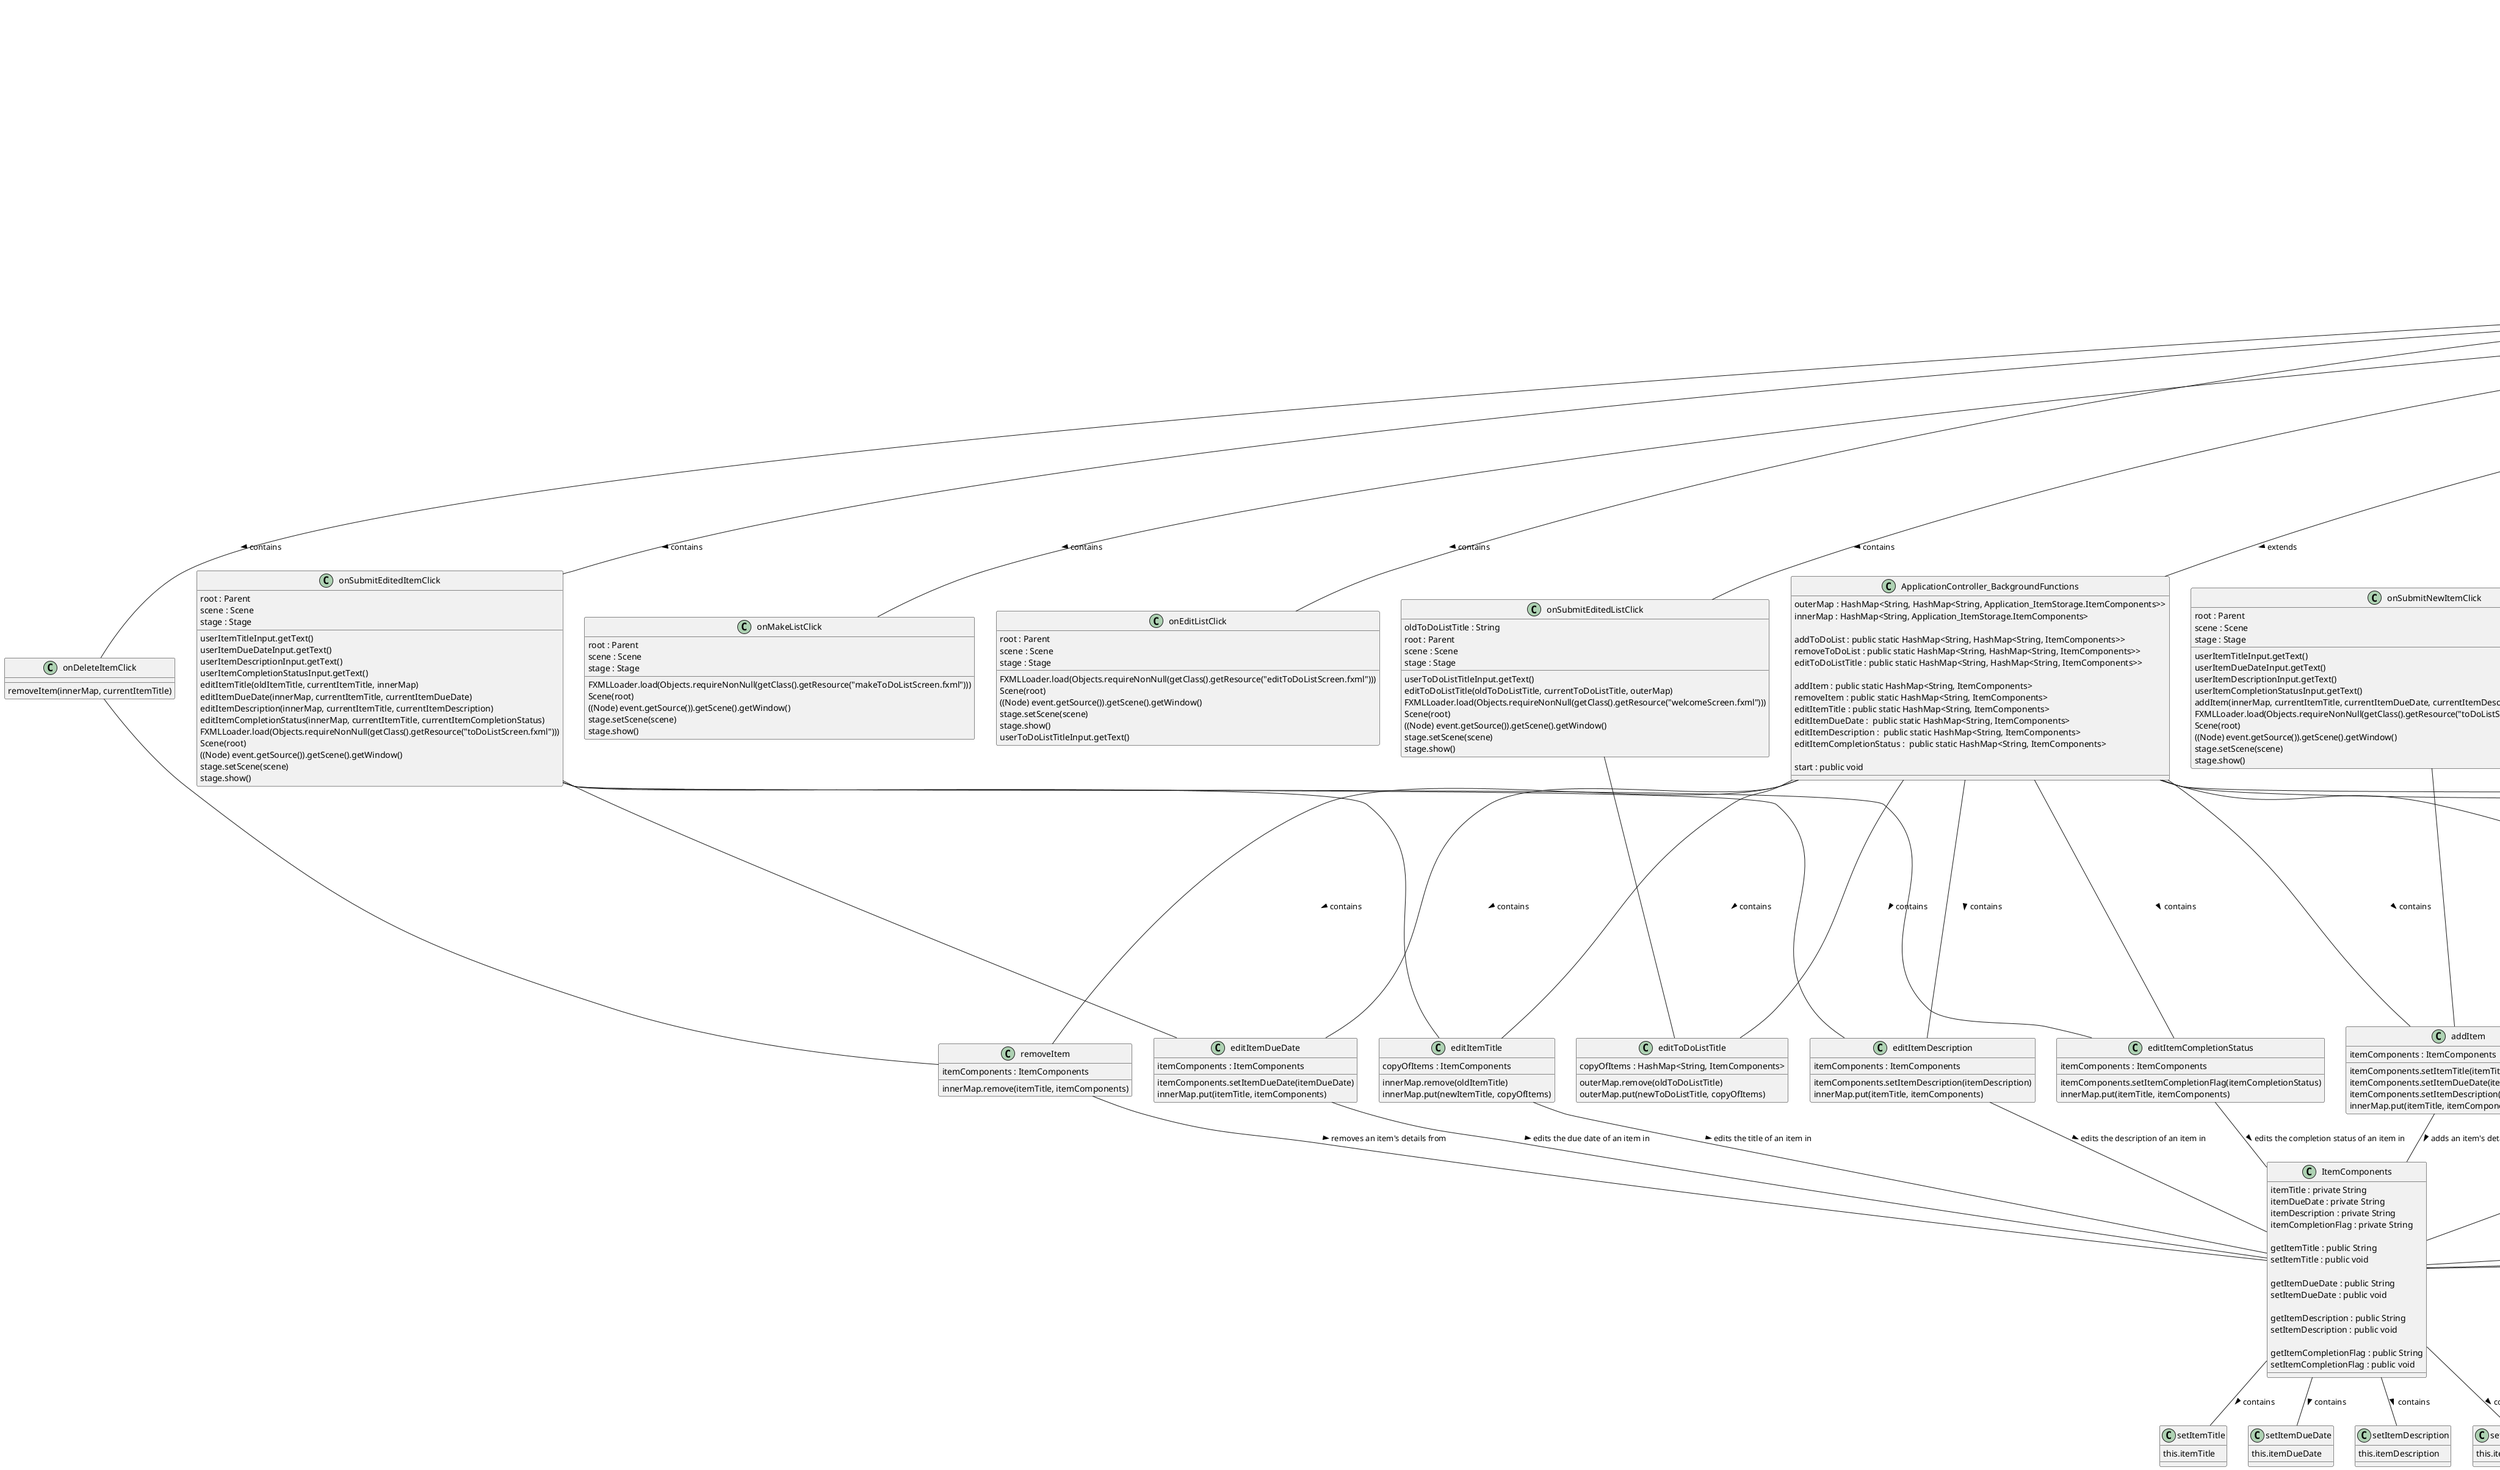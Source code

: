 @startuml
'https://plantuml.com/class-diagram'

class Application {
    main : public static void
    start : public void
}

class main {
    launch()
}

class start {
    root : Parent
    FXMLLoader.load(Objects.requireNonNull(getClass().getResource("welcomeScreen.fxml")))
    scene : Scene
    Scene(root)
    stage.setScene(scene)
    stage.setTitle("To-Do App")
    stage.show()
}

class Application_ItemStorage {
    ItemComponents : public static class
}

class ItemComponents {
    itemTitle : private String
    itemDueDate : private String
    itemDescription : private String
    itemCompletionFlag : private String

    getItemTitle : public String
    setItemTitle : public void

    getItemDueDate : public String
    setItemDueDate : public void

    getItemDescription : public String
    setItemDescription : public void

    getItemCompletionFlag : public String
    setItemCompletionFlag : public void
}

class setItemTitle {
    this.itemTitle
}

class setItemDueDate {
    this.itemDueDate
}

class setItemDescription {
    this.itemDescription
}

class setItemCompletionFlag {
    this.itemCompletionFlag
}

class ApplicationController_BackgroundFunctions {
    outerMap : HashMap<String, HashMap<String, Application_ItemStorage.ItemComponents>>
    innerMap : HashMap<String, Application_ItemStorage.ItemComponents>

    addToDoList : public static HashMap<String, HashMap<String, ItemComponents>>
    removeToDoList : public static HashMap<String, HashMap<String, ItemComponents>>
    editToDoListTitle : public static HashMap<String, HashMap<String, ItemComponents>>

    addItem : public static HashMap<String, ItemComponents>
    removeItem : public static HashMap<String, ItemComponents>
    editItemTitle : public static HashMap<String, ItemComponents>
    editItemDueDate :  public static HashMap<String, ItemComponents>
    editItemDescription :  public static HashMap<String, ItemComponents>
    editItemCompletionStatus :  public static HashMap<String, ItemComponents>

    start : public void
}

class addToDoList {
    outerMap.put(toDoListTitle, innerMap)
}

class removeToDoList {
    outerMap.remove(toDoListTitle, innerMap)
}

class editToDoListTitle {
    copyOfItems : HashMap<String, ItemComponents>
    outerMap.remove(oldToDoListTitle)
    outerMap.put(newToDoListTitle, copyOfItems)
}

class addItem {
    itemComponents : ItemComponents
    itemComponents.setItemTitle(itemTitle)
    itemComponents.setItemDueDate(itemDueDate)
    itemComponents.setItemDescription(itemDescription)
    innerMap.put(itemTitle, itemComponents)
}

class removeItem {
    itemComponents : ItemComponents
    innerMap.remove(itemTitle, itemComponents)
}

class editItemTitle {
    copyOfItems : ItemComponents
    innerMap.remove(oldItemTitle)
    innerMap.put(newItemTitle, copyOfItems)
}

class editItemDueDate {
    itemComponents : ItemComponents
    itemComponents.setItemDueDate(itemDueDate)
    innerMap.put(itemTitle, itemComponents)
}

class editItemDescription {
    itemComponents : ItemComponents
    itemComponents.setItemDescription(itemDescription)
    innerMap.put(itemTitle, itemComponents)
}

class editItemCompletionStatus {
    itemComponents : ItemComponents
    itemComponents.setItemCompletionFlag(itemCompletionStatus)
    innerMap.put(itemTitle, itemComponents)
}

class ApplicationController_UserInteractionFunctions {
    currentLists : private BorderPane
    currentItemsOfList : private BorderPane
    currentComponentsOfItem : private BorderPane

    userToDoListTitleInput : private TextField
    userItemTitleInput : private TextField
    userItemDueDateInput : private TextField
    userItemDescriptionInput : private TextField
    userItemCompletionStatusInput : private TextField

    currentToDoListTitle : String
    currentItemDescription : String
    currentItemDueDate : String
    currentItemCompletionStatus : String

    onMakeListClick : protected void
    onEditListClick : protected void
    onSubmitNewListClick : protected void
    onSubmitEditedListClick : protected void
    onDeleteListClick : protected void

    onMakeItemClick : protected void
    onEditItemClick : protected void
    onSubmitNewItemClick : protected void
    onSubmitEditedItemClick : protected void
    onDeleteItemClick : protected void

    externalListsFileCreated : boolean

    onSaveListsClick : protected void
    onLoadListsClick : protected void

    onBackToHomeClick : protected void
    onBackToListClick : protected void
    onBackToItemClick : protected void

    onViewCompletedItemsClick : protected BorderPane
    onViewUncompletedItemsClick : protected BorderPane

    displayCurrentLists : protected void
    displayCurrentItems : protected void
    displayCurrentItemComponents : protected void
}

class onMakeListClick {
    root : Parent
    FXMLLoader.load(Objects.requireNonNull(getClass().getResource("makeToDoListScreen.fxml")))
    scene : Scene
    Scene(root)
    stage : Stage
    ((Node) event.getSource()).getScene().getWindow()
    stage.setScene(scene)
    stage.show()
}

class onEditListClick {
    root : Parent
    FXMLLoader.load(Objects.requireNonNull(getClass().getResource("editToDoListScreen.fxml")))
    scene : Scene
    Scene(root)
    stage : Stage
    ((Node) event.getSource()).getScene().getWindow()
    stage.setScene(scene)
    stage.show()
    userToDoListTitleInput.getText()
}

class onSubmitNewListClick {
    userToDoListTitleInput.getText()
    addToDoList(toDoListTitle, outerMap, innerMap)
    root : Parent
    FXMLLoader.load(Objects.requireNonNull(getClass().getResource("welcomeScreen.fxml")))
    scene : Scene
    Scene(root)
    stage : Stage
    ((Node) event.getSource()).getScene().getWindow()
    stage.setScene(scene)
    stage.show()
}
class onSubmitEditedListClick {
    oldToDoListTitle : String
    userToDoListTitleInput.getText()
    editToDoListTitle(oldToDoListTitle, currentToDoListTitle, outerMap)
    root : Parent
    FXMLLoader.load(Objects.requireNonNull(getClass().getResource("welcomeScreen.fxml")))
    scene : Scene
    Scene(root)
    stage : Stage
    ((Node) event.getSource()).getScene().getWindow()
    stage.setScene(scene)
    stage.show()
}

class onDeleteListClick {
    removeToDoList(outerMap, innerMap, currentToDoListTitle)
}

class onMakeItemClick {
    root : Parent
    FXMLLoader.load(Objects.requireNonNull(getClass().getResource("makeItemScreen.fxml")))
    scene : Scene
    Scene(root)
    stage : Stage
    ((Node) event.getSource()).getScene().getWindow()
    stage.setScene(scene)
    stage.show()
}

class onEditItemClick {
    root : Parent
    FXMLLoader.load(Objects.requireNonNull(getClass().getResource("editItemScreen.fxml")))
    scene : Scene
    Scene(root)
    stage : Stage
    ((Node) event.getSource()).getScene().getWindow()
    stage.setScene(scene)
    stage.show()
    userItemTitleInput.getText()
}

class onSubmitNewItemClick {
    userItemTitleInput.getText()
    userItemDueDateInput.getText()
    userItemDescriptionInput.getText()
    userItemCompletionStatusInput.getText()
    addItem(innerMap, currentItemTitle, currentItemDueDate, currentItemDescription, currentItemCompletionStatus)
    root : Parent
    FXMLLoader.load(Objects.requireNonNull(getClass().getResource("toDoListScreen.fxml")))
    scene : Scene
    Scene(root)
    stage : Stage
    ((Node) event.getSource()).getScene().getWindow()
    stage.setScene(scene)
    stage.show()
}

class onSubmitEditedItemClick {
    userItemTitleInput.getText()
    userItemDueDateInput.getText()
    userItemDescriptionInput.getText()
    userItemCompletionStatusInput.getText()
    editItemTitle(oldItemTitle, currentItemTitle, innerMap)
    editItemDueDate(innerMap, currentItemTitle, currentItemDueDate)
    editItemDescription(innerMap, currentItemTitle, currentItemDescription)
    editItemCompletionStatus(innerMap, currentItemTitle, currentItemCompletionStatus)
    root : Parent
    FXMLLoader.load(Objects.requireNonNull(getClass().getResource("toDoListScreen.fxml")))
    scene : Scene
    Scene(root)
    stage : Stage
    ((Node) event.getSource()).getScene().getWindow()
    stage.setScene(scene)
    stage.show()
}

class onDeleteItemClick {
    removeItem(innerMap, currentItemTitle)
}

class onSaveListsClick {
    externalListsFile : File
    externalListsFile.createNewFile()
    externalListsFileOutput : FileWriter
    removeToDoList(outerMap, innerMap, currentToDoListTitle)
}

class onLoadListsClick {
    assertTrue(externalListsFileCreated)
    addToDoList(currentToDoListTitle, outerMap, innerMap)
}

class onBackToHomeClick {
    root : Parent
    FXMLLoader.load(Objects.requireNonNull(getClass().getResource("welcomeScreen.fxml")))
    scene : Scene
    Scene(root)
    stage : Stage
    ((Node) event.getSource()).getScene().getWindow()
    stage.setScene(scene)
    stage.show()
}

class onBackToListClick {
    root : Parent
    FXMLLoader.load(Objects.requireNonNull(getClass().getResource("toDoListScreen.fxml")))
    scene : Scene
    Scene(root)
    stage : Stage
    ((Node) event.getSource()).getScene().getWindow()
    stage.setScene(scene)
    stage.show()
}

class onBackToItemClick {
    root : Parent
    FXMLLoader.load(Objects.requireNonNull(getClass().getResource("itemScreen.fxml")))
    scene : Scene
    Scene(root)
    stage : Stage
    ((Node) event.getSource()).getScene().getWindow()
    stage.setScene(scene)
    stage.show()
}

class onViewCompletedItemsClick {
    HashMap.Entry<String, Application_ItemStorage.ItemComponents> entry : innerMap.entrySet()
    entry.getValue().getItemCompletionFlag().equals("1")
    currentItem : Text
    Text(entry.getKey())
    currentCompletedItems.getChildren().add(currentItem)
}

class onViewUncompletedItemsClick {
    HashMap.Entry<String, Application_ItemStorage.ItemComponents> entry : innerMap.entrySet()
    entry.getValue().getItemCompletionFlag().equals("0")
    currentItem : Text
    Text(entry.getKey())
    currentUncompletedItems.getChildren().add(currentItem)
}

class displayCurrentLists {
    HashMap.Entry<String, HashMap<String, Application_ItemStorage.ItemComponents>> entry : outerMap.entrySet()
    currentList : Text
    Text(entry.getKey())
    currentLists.getChildren().add(currentList)
}

class displayCurrentItems {
    HashMap.Entry<String, Application_ItemStorage.ItemComponents> entry : innerMap.entrySet()
    currentItem : Text
    Text(entry.getKey())
    currentItemsOfList.getChildren().add(currentItem)
}

class displayCurrentItemComponents {
    currentItemComponent_title : Text
    Text(innerMap.get(currentItemTitle).getItemTitle())
    currentComponentsOfItem.getChildren().add(currentItemComponent_title)

    currentItemComponent_deadline : Text
    Text(innerMap.get(currentItemTitle).getItemDueDate())
    currentComponentsOfItem.getChildren().add(currentItemComponent_deadline)

    currentItemComponent_description : Text
    Text(innerMap.get(currentItemTitle).getItemDescription())
    currentComponentsOfItem.getChildren().add(currentItemComponent_description)

    currentItemComponent_completionStatus : Text
    Text(innerMap.get(currentItemTitle).getItemCompletionFlag())
    currentComponentsOfItem.getChildren().add(currentItemComponent_completionStatus)
}

Application_ItemStorage -- Application : extends >
ApplicationController_BackgroundFunctions -- Application : extends >
ApplicationController_UserInteractionFunctions -- ApplicationController_BackgroundFunctions : extends >

Application -- main : contains >
Application -- start : contains >

Application_ItemStorage -- ItemComponents : contains >
ItemComponents -- setItemTitle : contains >
ItemComponents -- setItemDueDate : contains >
ItemComponents -- setItemDescription : contains >
ItemComponents -- setItemCompletionFlag : contains >

ApplicationController_BackgroundFunctions -- addToDoList : contains >
ApplicationController_BackgroundFunctions -- removeToDoList : contains >
ApplicationController_BackgroundFunctions -- editToDoListTitle : contains >
ApplicationController_BackgroundFunctions -- addItem : contains >
ApplicationController_BackgroundFunctions -- removeItem : contains >
ApplicationController_BackgroundFunctions -- editItemTitle : contains >
ApplicationController_BackgroundFunctions -- editItemDueDate : contains >
ApplicationController_BackgroundFunctions -- editItemDescription : contains >
ApplicationController_BackgroundFunctions -- editItemCompletionStatus : contains >

ApplicationController_UserInteractionFunctions -- onMakeListClick : contains >
ApplicationController_UserInteractionFunctions -- onSubmitNewListClick : contains >
ApplicationController_UserInteractionFunctions -- onEditListClick : contains >
ApplicationController_UserInteractionFunctions -- onSubmitEditedListClick : contains >
ApplicationController_UserInteractionFunctions -- onDeleteListClick : contains >

ApplicationController_UserInteractionFunctions -- onMakeItemClick : contains >
ApplicationController_UserInteractionFunctions -- onSubmitNewItemClick : contains >
ApplicationController_UserInteractionFunctions -- onEditItemClick : contains >
ApplicationController_UserInteractionFunctions -- onSubmitEditedItemClick : contains >
ApplicationController_UserInteractionFunctions -- onDeleteItemClick : contains >

ApplicationController_UserInteractionFunctions -- onSaveListsClick : contains >
ApplicationController_UserInteractionFunctions -- onLoadListsClick : contains >

ApplicationController_UserInteractionFunctions -- onBackToHomeClick : contains >
ApplicationController_UserInteractionFunctions -- onBackToListClick : contains >
ApplicationController_UserInteractionFunctions -- onBackToItemClick : contains >

ApplicationController_UserInteractionFunctions -- onViewCompletedItemsClick : contains >
ApplicationController_UserInteractionFunctions -- onViewUncompletedItemsClick : contains >

ApplicationController_UserInteractionFunctions -- displayCurrentLists : contains >
ApplicationController_UserInteractionFunctions -- displayCurrentItems : contains >
ApplicationController_UserInteractionFunctions -- displayCurrentItemComponents : contains >

addItem -- ItemComponents : adds an item's details into >
removeItem -- ItemComponents : removes an item's details from >
editItemTitle -- ItemComponents : edits the title of an item in >
editItemDueDate -- ItemComponents : edits the due date of an item in >
editItemDescription -- ItemComponents : edits the description of an item in >
editItemCompletionStatus -- ItemComponents : edits the completion status of an item in >

onSubmitNewListClick -- addToDoList
onSubmitEditedListClick -- editToDoListTitle
onDeleteListClick -- removeToDoList

onSubmitNewItemClick -- addItem
onSubmitEditedItemClick -- editItemTitle
onSubmitEditedItemClick -- editItemDueDate
onSubmitEditedItemClick -- editItemDescription
onSubmitEditedItemClick -- editItemCompletionStatus
onDeleteItemClick -- removeItem

onSaveListsClick -- removeToDoList
onLoadListsClick -- addToDoList

onViewCompletedItemsClick -- ItemComponents
onViewUncompletedItemsClick -- ItemComponents

displayCurrentItemComponents -- ItemComponents

@enduml